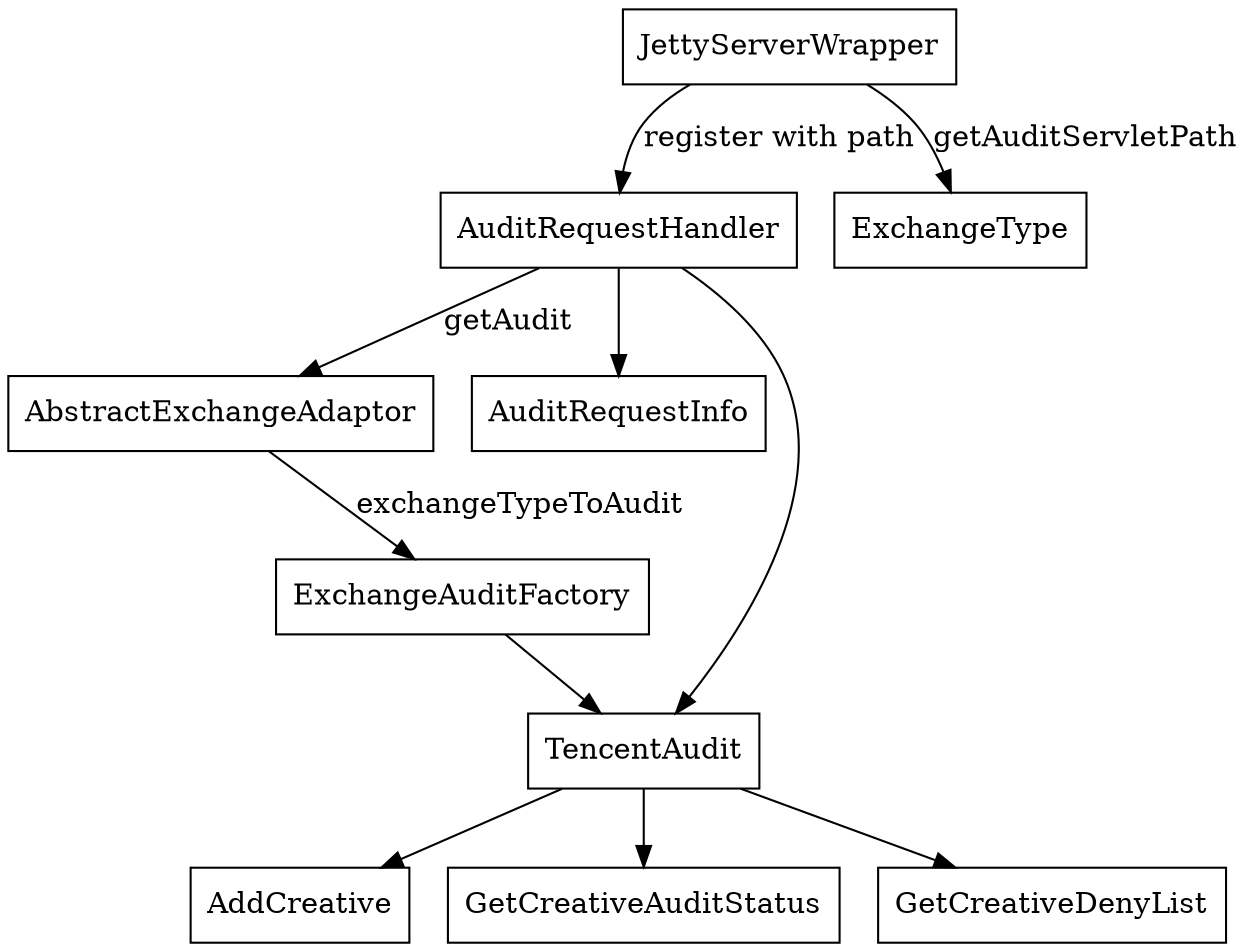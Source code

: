 digraph Bid {
	node [shape="record"];
	edge [style="solid"];
	#edge [style="dashed"];

	JettyServerWrapper;
	AuditRequestHandler;
	AbstractExchangeAdaptor;
	ExchangeAuditFactory;
	ExchangeType;
	AuditRequestInfo;
	TencentAudit;

	JettyServerWrapper->AuditRequestHandler [label="register with path"];
	JettyServerWrapper->ExchangeType [label="getAuditServletPath"];

	AbstractExchangeAdaptor->ExchangeAuditFactory [label="exchangeTypeToAudit"];
 	ExchangeAuditFactory->TencentAudit;
 	AuditRequestHandler->AbstractExchangeAdaptor [label="getAudit"];
 	AuditRequestHandler->AuditRequestInfo;
 	AuditRequestHandler->TencentAudit;
 	TencentAudit->AddCreative;
 	TencentAudit->GetCreativeAuditStatus;
 	TencentAudit->GetCreativeDenyList;
}
